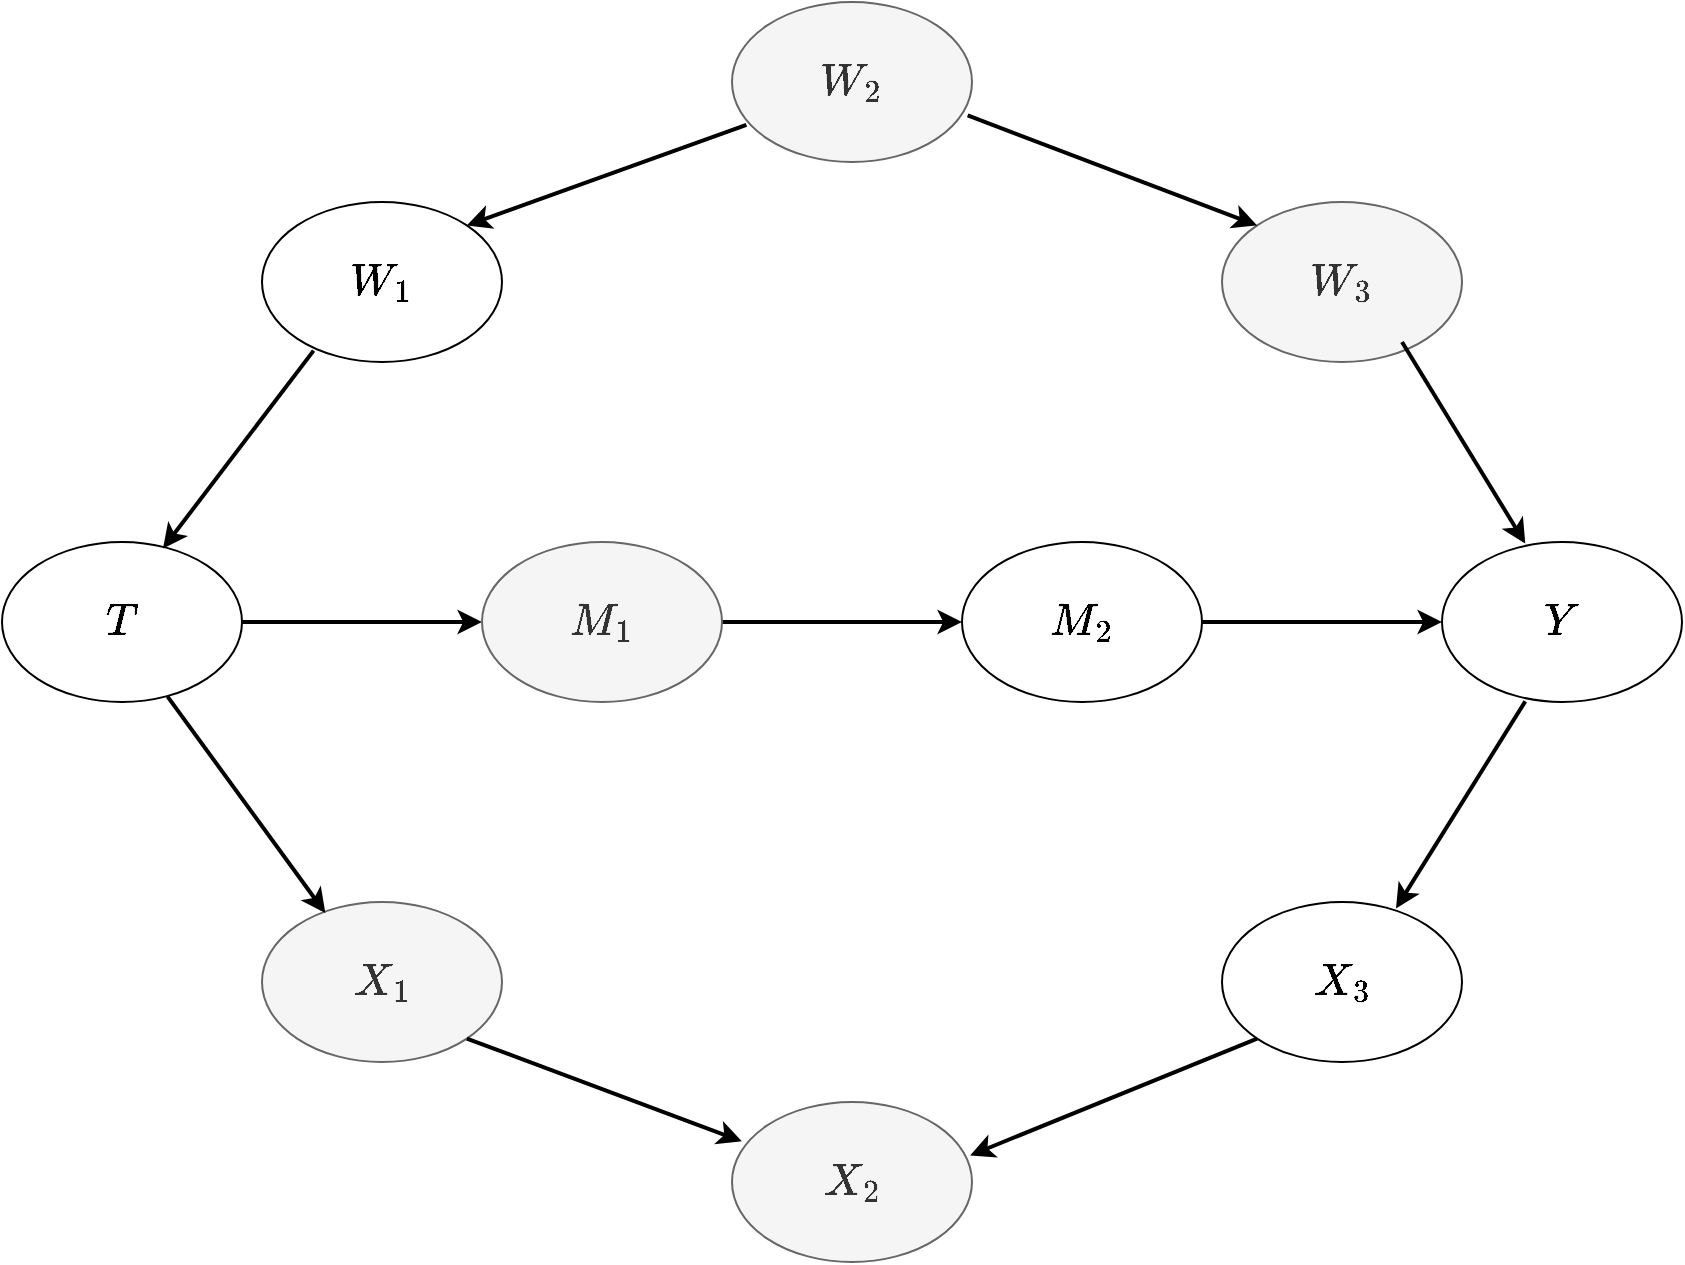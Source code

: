 <mxfile version="16.5.1" type="device"><diagram id="0RZq_c-fABWI8CFVoCrj" name="Page-1"><mxGraphModel dx="1574" dy="1236" grid="1" gridSize="10" guides="1" tooltips="1" connect="1" arrows="1" fold="1" page="1" pageScale="1" pageWidth="1169" pageHeight="827" math="1" shadow="0"><root><mxCell id="0"/><mxCell id="1" parent="0"/><mxCell id="JRnkXfBWuhSiEjQU2oHu-8" style="edgeStyle=orthogonalEdgeStyle;rounded=0;orthogonalLoop=1;jettySize=auto;html=1;exitX=1;exitY=0.5;exitDx=0;exitDy=0;entryX=0;entryY=0.5;entryDx=0;entryDy=0;fontSize=19;strokeWidth=2;" parent="1" source="JRnkXfBWuhSiEjQU2oHu-1" target="JRnkXfBWuhSiEjQU2oHu-2" edge="1"><mxGeometry relative="1" as="geometry"/></mxCell><mxCell id="JRnkXfBWuhSiEjQU2oHu-1" value="$$T$$" style="ellipse;whiteSpace=wrap;html=1;fontSize=19;" parent="1" vertex="1"><mxGeometry x="160" y="440" width="120" height="80" as="geometry"/></mxCell><mxCell id="JRnkXfBWuhSiEjQU2oHu-9" style="edgeStyle=orthogonalEdgeStyle;rounded=0;orthogonalLoop=1;jettySize=auto;html=1;exitX=1;exitY=0.5;exitDx=0;exitDy=0;fontSize=19;entryX=0;entryY=0.5;entryDx=0;entryDy=0;strokeWidth=2;" parent="1" source="JRnkXfBWuhSiEjQU2oHu-2" target="JRnkXfBWuhSiEjQU2oHu-3" edge="1"><mxGeometry relative="1" as="geometry"><mxPoint x="550" y="479.714" as="targetPoint"/></mxGeometry></mxCell><mxCell id="JRnkXfBWuhSiEjQU2oHu-2" value="$$M_1$$" style="ellipse;whiteSpace=wrap;html=1;fontSize=19;fillColor=#f5f5f5;fontColor=#333333;strokeColor=#666666;" parent="1" vertex="1"><mxGeometry x="400" y="440" width="120" height="80" as="geometry"/></mxCell><mxCell id="JRnkXfBWuhSiEjQU2oHu-12" style="edgeStyle=orthogonalEdgeStyle;rounded=0;orthogonalLoop=1;jettySize=auto;html=1;exitX=1;exitY=0.5;exitDx=0;exitDy=0;fontSize=19;strokeWidth=2;" parent="1" source="JRnkXfBWuhSiEjQU2oHu-3" target="JRnkXfBWuhSiEjQU2oHu-4" edge="1"><mxGeometry relative="1" as="geometry"/></mxCell><mxCell id="JRnkXfBWuhSiEjQU2oHu-3" value="$$M_2$$" style="ellipse;whiteSpace=wrap;html=1;fontSize=19;" parent="1" vertex="1"><mxGeometry x="640" y="440" width="120" height="80" as="geometry"/></mxCell><mxCell id="JRnkXfBWuhSiEjQU2oHu-4" value="$$Y$$" style="ellipse;whiteSpace=wrap;html=1;fontSize=19;" parent="1" vertex="1"><mxGeometry x="880" y="440" width="120" height="80" as="geometry"/></mxCell><mxCell id="JRnkXfBWuhSiEjQU2oHu-5" value="$$W_1$$" style="ellipse;whiteSpace=wrap;html=1;fontSize=19;" parent="1" vertex="1"><mxGeometry x="290" y="270" width="120" height="80" as="geometry"/></mxCell><mxCell id="JRnkXfBWuhSiEjQU2oHu-6" value="$$W_2$$" style="ellipse;whiteSpace=wrap;html=1;fontSize=19;fillColor=#f5f5f5;fontColor=#333333;strokeColor=#666666;" parent="1" vertex="1"><mxGeometry x="525" y="170" width="120" height="80" as="geometry"/></mxCell><mxCell id="JRnkXfBWuhSiEjQU2oHu-7" value="$$W_3$$" style="ellipse;whiteSpace=wrap;html=1;fontSize=19;fillColor=#f5f5f5;fontColor=#333333;strokeColor=#666666;" parent="1" vertex="1"><mxGeometry x="770" y="270" width="120" height="80" as="geometry"/></mxCell><mxCell id="JRnkXfBWuhSiEjQU2oHu-15" value="" style="endArrow=classic;html=1;rounded=0;fontSize=19;entryX=1;entryY=0;entryDx=0;entryDy=0;exitX=0.06;exitY=0.768;exitDx=0;exitDy=0;exitPerimeter=0;strokeWidth=2;" parent="1" source="JRnkXfBWuhSiEjQU2oHu-6" target="JRnkXfBWuhSiEjQU2oHu-5" edge="1"><mxGeometry width="50" height="50" relative="1" as="geometry"><mxPoint x="490" y="220" as="sourcePoint"/><mxPoint x="660" y="400" as="targetPoint"/></mxGeometry></mxCell><mxCell id="JRnkXfBWuhSiEjQU2oHu-16" value="" style="endArrow=classic;html=1;rounded=0;fontSize=19;exitX=0.215;exitY=0.929;exitDx=0;exitDy=0;entryX=0.671;entryY=0.04;entryDx=0;entryDy=0;entryPerimeter=0;exitPerimeter=0;strokeWidth=2;" parent="1" source="JRnkXfBWuhSiEjQU2oHu-5" target="JRnkXfBWuhSiEjQU2oHu-1" edge="1"><mxGeometry width="50" height="50" relative="1" as="geometry"><mxPoint x="552.574" y="248.284" as="sourcePoint"/><mxPoint x="402.426" y="291.716" as="targetPoint"/></mxGeometry></mxCell><mxCell id="JRnkXfBWuhSiEjQU2oHu-17" value="" style="endArrow=classic;html=1;rounded=0;fontSize=19;entryX=0;entryY=0;entryDx=0;entryDy=0;exitX=0.982;exitY=0.709;exitDx=0;exitDy=0;exitPerimeter=0;strokeWidth=2;" parent="1" source="JRnkXfBWuhSiEjQU2oHu-6" target="JRnkXfBWuhSiEjQU2oHu-7" edge="1"><mxGeometry width="50" height="50" relative="1" as="geometry"><mxPoint x="542.2" y="241.44" as="sourcePoint"/><mxPoint x="402.426" y="291.716" as="targetPoint"/></mxGeometry></mxCell><mxCell id="JRnkXfBWuhSiEjQU2oHu-18" value="" style="endArrow=classic;html=1;rounded=0;fontSize=19;entryX=0.347;entryY=0.01;entryDx=0;entryDy=0;exitX=0.75;exitY=0.875;exitDx=0;exitDy=0;exitPerimeter=0;entryPerimeter=0;strokeWidth=2;" parent="1" source="JRnkXfBWuhSiEjQU2oHu-7" target="JRnkXfBWuhSiEjQU2oHu-4" edge="1"><mxGeometry width="50" height="50" relative="1" as="geometry"><mxPoint x="652.84" y="236.72" as="sourcePoint"/><mxPoint x="797.574" y="291.716" as="targetPoint"/></mxGeometry></mxCell><mxCell id="JRnkXfBWuhSiEjQU2oHu-19" value="$$X_1$$" style="ellipse;whiteSpace=wrap;html=1;fontSize=19;fillColor=#f5f5f5;fontColor=#333333;strokeColor=#666666;" parent="1" vertex="1"><mxGeometry x="290" y="620" width="120" height="80" as="geometry"/></mxCell><mxCell id="JRnkXfBWuhSiEjQU2oHu-20" value="$$X_2$$" style="ellipse;whiteSpace=wrap;html=1;fontSize=19;fillColor=#f5f5f5;fontColor=#333333;strokeColor=#666666;" parent="1" vertex="1"><mxGeometry x="525" y="720" width="120" height="80" as="geometry"/></mxCell><mxCell id="JRnkXfBWuhSiEjQU2oHu-21" value="$$X_3$$" style="ellipse;whiteSpace=wrap;html=1;fontSize=19;" parent="1" vertex="1"><mxGeometry x="770" y="620" width="120" height="80" as="geometry"/></mxCell><mxCell id="JRnkXfBWuhSiEjQU2oHu-22" value="" style="endArrow=classic;html=1;rounded=0;fontSize=19;exitX=0.69;exitY=0.966;exitDx=0;exitDy=0;entryX=0.264;entryY=0.069;entryDx=0;entryDy=0;entryPerimeter=0;exitPerimeter=0;strokeWidth=2;" parent="1" source="JRnkXfBWuhSiEjQU2oHu-1" target="JRnkXfBWuhSiEjQU2oHu-19" edge="1"><mxGeometry width="50" height="50" relative="1" as="geometry"><mxPoint x="325.8" y="354.32" as="sourcePoint"/><mxPoint x="250.52" y="453.2" as="targetPoint"/></mxGeometry></mxCell><mxCell id="JRnkXfBWuhSiEjQU2oHu-23" value="" style="endArrow=classic;html=1;rounded=0;fontSize=19;exitX=1;exitY=1;exitDx=0;exitDy=0;entryX=0.041;entryY=0.246;entryDx=0;entryDy=0;entryPerimeter=0;strokeWidth=2;" parent="1" source="JRnkXfBWuhSiEjQU2oHu-19" target="JRnkXfBWuhSiEjQU2oHu-20" edge="1"><mxGeometry width="50" height="50" relative="1" as="geometry"><mxPoint x="446.12" y="570.0" as="sourcePoint"/><mxPoint x="525" y="678.24" as="targetPoint"/></mxGeometry></mxCell><mxCell id="JRnkXfBWuhSiEjQU2oHu-24" value="" style="endArrow=classic;html=1;rounded=0;fontSize=19;exitX=0;exitY=1;exitDx=0;exitDy=0;entryX=0.992;entryY=0.334;entryDx=0;entryDy=0;entryPerimeter=0;strokeWidth=2;" parent="1" source="JRnkXfBWuhSiEjQU2oHu-21" target="JRnkXfBWuhSiEjQU2oHu-20" edge="1"><mxGeometry width="50" height="50" relative="1" as="geometry"><mxPoint x="559.996" y="600.004" as="sourcePoint"/><mxPoint x="697.49" y="651.4" as="targetPoint"/></mxGeometry></mxCell><mxCell id="JRnkXfBWuhSiEjQU2oHu-25" value="" style="endArrow=classic;html=1;rounded=0;fontSize=19;exitX=0.347;exitY=0.996;exitDx=0;exitDy=0;entryX=0.725;entryY=0.04;entryDx=0;entryDy=0;entryPerimeter=0;exitPerimeter=0;strokeWidth=2;" parent="1" source="JRnkXfBWuhSiEjQU2oHu-4" target="JRnkXfBWuhSiEjQU2oHu-21" edge="1"><mxGeometry width="50" height="50" relative="1" as="geometry"><mxPoint x="797.574" y="698.284" as="sourcePoint"/><mxPoint x="654.04" y="756.72" as="targetPoint"/></mxGeometry></mxCell></root></mxGraphModel></diagram></mxfile>